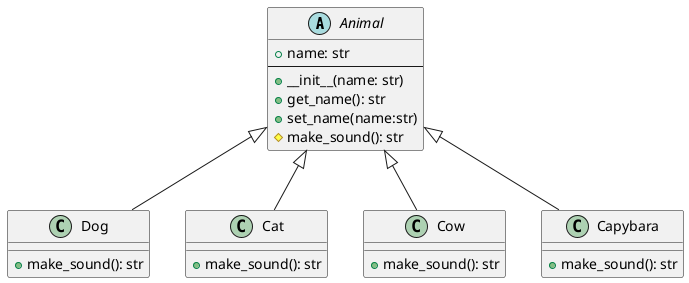 @startuml animals_uml

abstract class Animal {
    + name: str
    ---
    + __init__(name: str)
    + get_name(): str
    + set_name(name:str)
    # make_sound(): str
}

class Dog {
    + make_sound(): str
}


class Cat {
    + make_sound(): str
}


class Cow {
    + make_sound(): str
}

class Capybara {
    + make_sound(): str
}

Animal <|-- Dog
Animal <|-- Cat
Animal <|-- Cow
Animal <|-- Capybara

@enduml